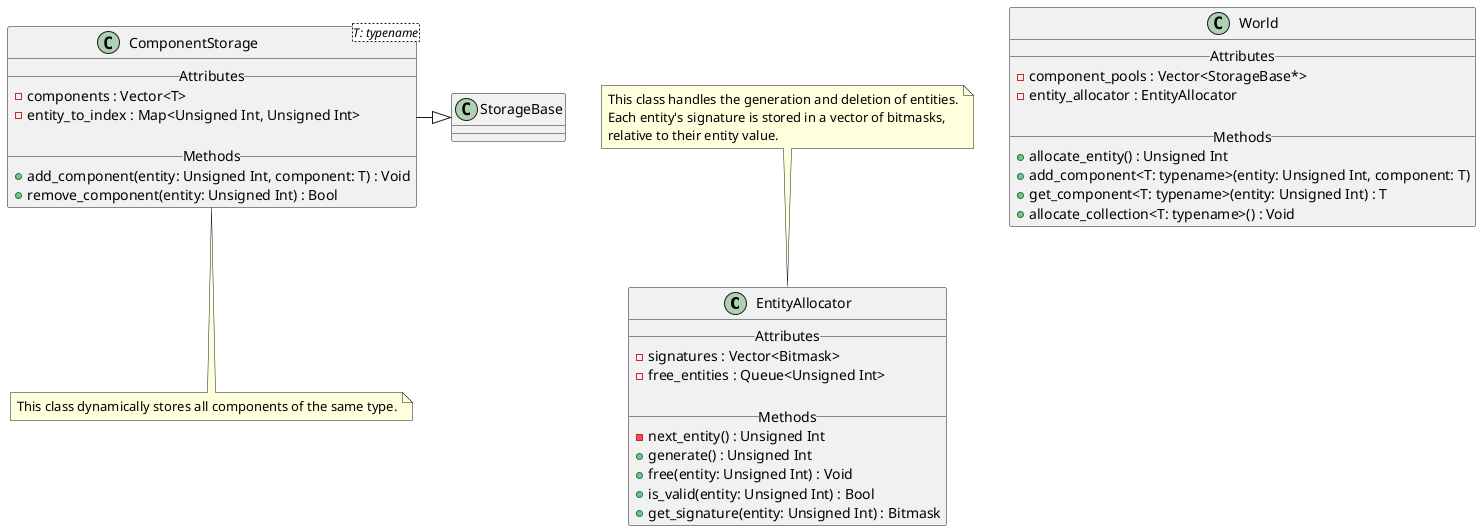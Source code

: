 @startuml Example

'Classes:
class EntityAllocator
{
    __Attributes__
    -signatures : Vector<Bitmask>
    -free_entities : Queue<Unsigned Int>

    __Methods__
    -next_entity() : Unsigned Int
    +generate() : Unsigned Int
    +free(entity: Unsigned Int) : Void
    +is_valid(entity: Unsigned Int) : Bool
    +get_signature(entity: Unsigned Int) : Bitmask
}

class StorageBase { }

class ComponentStorage<T: typename>
{
    __Attributes__
    -components : Vector<T>
    -entity_to_index : Map<Unsigned Int, Unsigned Int>

    __Methods__
    +add_component(entity: Unsigned Int, component: T) : Void
    +remove_component(entity: Unsigned Int) : Bool
}

class World
{
    __Attributes__
    -component_pools : Vector<StorageBase*>
    -entity_allocator : EntityAllocator

    __Methods__
    +allocate_entity() : Unsigned Int
    +add_component<T: typename>(entity: Unsigned Int, component: T)
    +get_component<T: typename>(entity: Unsigned Int) : T
    +allocate_collection<T: typename>() : Void
}

'Connections:
ComponentStorage -|> StorageBase

'Notes:
note top of EntityAllocator
    This class handles the generation and deletion of entities.
    Each entity's signature is stored in a vector of bitmasks,
    relative to their entity value.
end note

note bottom of ComponentStorage
    This class dynamically stores all components of the same type.
end note

@enduml